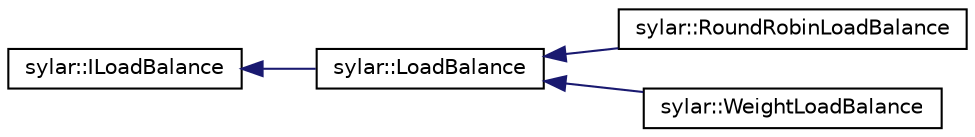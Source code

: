 digraph "类继承关系图"
{
 // LATEX_PDF_SIZE
  edge [fontname="Helvetica",fontsize="10",labelfontname="Helvetica",labelfontsize="10"];
  node [fontname="Helvetica",fontsize="10",shape=record];
  rankdir="LR";
  Node0 [label="sylar::ILoadBalance",height=0.2,width=0.4,color="black", fillcolor="white", style="filled",URL="$classsylar_1_1ILoadBalance.html",tooltip=" "];
  Node0 -> Node1 [dir="back",color="midnightblue",fontsize="10",style="solid",fontname="Helvetica"];
  Node1 [label="sylar::LoadBalance",height=0.2,width=0.4,color="black", fillcolor="white", style="filled",URL="$classsylar_1_1LoadBalance.html",tooltip=" "];
  Node1 -> Node2 [dir="back",color="midnightblue",fontsize="10",style="solid",fontname="Helvetica"];
  Node2 [label="sylar::RoundRobinLoadBalance",height=0.2,width=0.4,color="black", fillcolor="white", style="filled",URL="$classsylar_1_1RoundRobinLoadBalance.html",tooltip=" "];
  Node1 -> Node3 [dir="back",color="midnightblue",fontsize="10",style="solid",fontname="Helvetica"];
  Node3 [label="sylar::WeightLoadBalance",height=0.2,width=0.4,color="black", fillcolor="white", style="filled",URL="$classsylar_1_1WeightLoadBalance.html",tooltip=" "];
}
